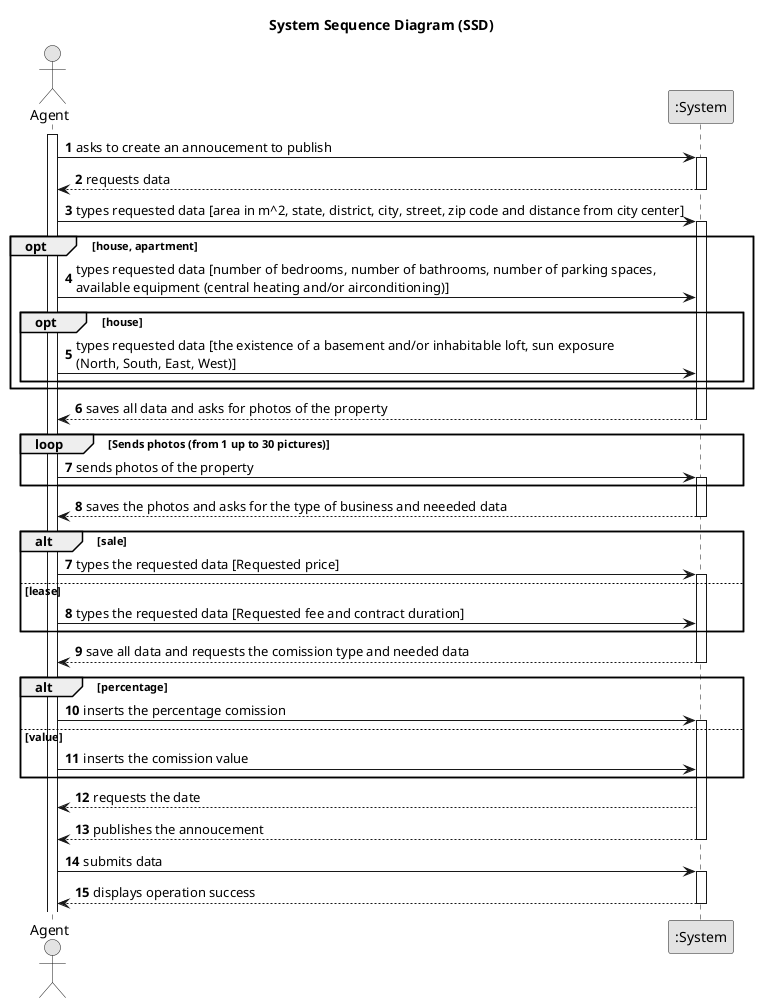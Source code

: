 @startuml
'https://plantuml.com/sequence-diagram
skinparam monochrome true
skinparam packageStyle rectangle
skinparam shadowing false

title System Sequence Diagram (SSD)

 autonumber
actor "Agent" as Agent
participant ":System" as System

activate Agent

    Agent -> System : asks to create an annoucement to publish
        activate System

    System --> Agent : requests data
        deactivate System

    Agent -> System : types requested data [area in m^2, state, district, city, street, zip code and distance from city center]
        activate System

    opt house, apartment
        autonumber 4
        Agent -> System : types requested data [number of bedrooms, number of bathrooms, number of parking spaces, \navailable equipment (central heating and/or airconditioning)]

        opt house
            autonumber 5
            Agent -> System : types requested data [the existence of a basement and/or inhabitable loft, sun exposure \n(North, South, East, West)]
        end
    end

    System ---> Agent : saves all data and asks for photos of the property
        deactivate System

    loop Sends photos (from 1 up to 30 pictures)

        Agent -> System : sends photos of the property
            activate System
        end




    System ---> Agent : saves the photos and asks for the type of business and neeeded data
        deactivate System

    alt sale

        autonumber 7

        Agent -> System : types the requested data [Requested price]
            activate System

        else lease

            Agent -> System : types the requested data [Requested fee and contract duration]

    end
'
'    System --> Agent : save all data and requests the owner personal information
'        deactivate System
'
'    Agent --> System : types the requested data [name, tax number, phone number, email, state, district, city, street and zip code]
'        activate System

    System --> Agent : save all data and requests the comission type and needed data
        deactivate System

    alt percentage

    Agent -> System : inserts the percentage comission
        activate System

    else value

        Agent -> System : inserts the comission value

    end

    System --> Agent : requests the date


    System --> Agent : publishes the annoucement
        deactivate System

    Agent -> System : submits data
        activate System

    System --> Agent : displays operation success
        deactivate System

 @enduml